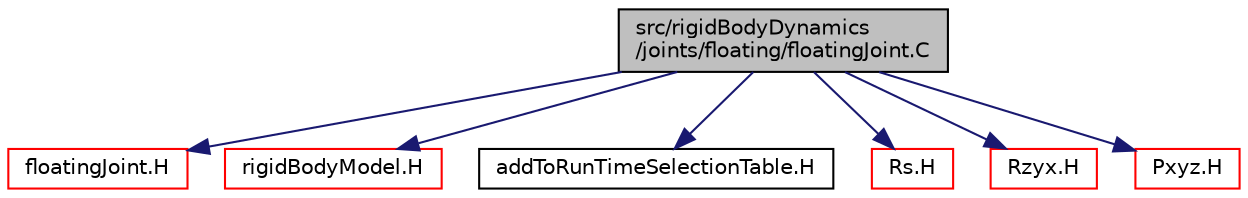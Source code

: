 digraph "src/rigidBodyDynamics/joints/floating/floatingJoint.C"
{
  bgcolor="transparent";
  edge [fontname="Helvetica",fontsize="10",labelfontname="Helvetica",labelfontsize="10"];
  node [fontname="Helvetica",fontsize="10",shape=record];
  Node1 [label="src/rigidBodyDynamics\l/joints/floating/floatingJoint.C",height=0.2,width=0.4,color="black", fillcolor="grey75", style="filled", fontcolor="black"];
  Node1 -> Node2 [color="midnightblue",fontsize="10",style="solid",fontname="Helvetica"];
  Node2 [label="floatingJoint.H",height=0.2,width=0.4,color="red",URL="$a09753.html"];
  Node1 -> Node3 [color="midnightblue",fontsize="10",style="solid",fontname="Helvetica"];
  Node3 [label="rigidBodyModel.H",height=0.2,width=0.4,color="red",URL="$a09810.html"];
  Node1 -> Node4 [color="midnightblue",fontsize="10",style="solid",fontname="Helvetica"];
  Node4 [label="addToRunTimeSelectionTable.H",height=0.2,width=0.4,color="black",URL="$a08025.html",tooltip="Macros for easy insertion into run-time selection tables. "];
  Node1 -> Node5 [color="midnightblue",fontsize="10",style="solid",fontname="Helvetica"];
  Node5 [label="Rs.H",height=0.2,width=0.4,color="red",URL="$a09773.html"];
  Node1 -> Node6 [color="midnightblue",fontsize="10",style="solid",fontname="Helvetica"];
  Node6 [label="Rzyx.H",height=0.2,width=0.4,color="red",URL="$a09785.html"];
  Node1 -> Node7 [color="midnightblue",fontsize="10",style="solid",fontname="Helvetica"];
  Node7 [label="Pxyz.H",height=0.2,width=0.4,color="red",URL="$a09765.html"];
}
